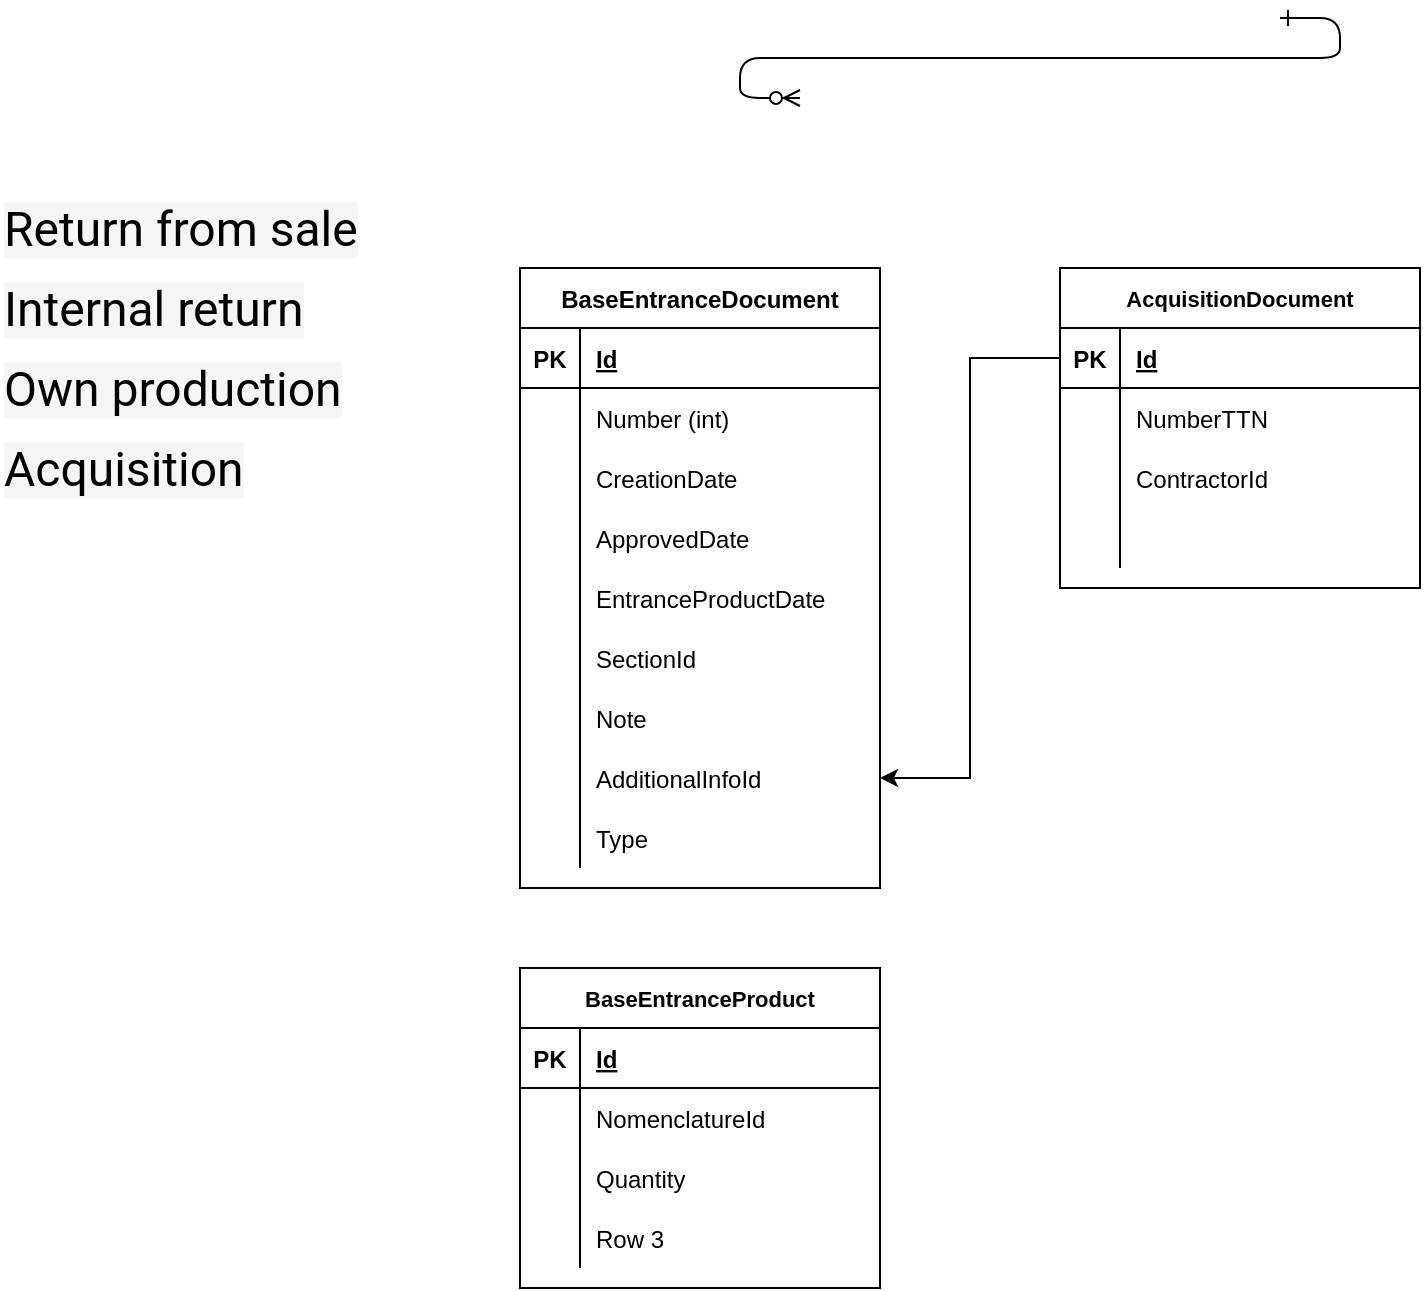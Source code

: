 <mxfile version="14.8.6" type="github">
  <diagram id="R2lEEEUBdFMjLlhIrx00" name="Page-1">
    <mxGraphModel dx="677" dy="378" grid="1" gridSize="10" guides="1" tooltips="1" connect="1" arrows="1" fold="1" page="1" pageScale="1" pageWidth="850" pageHeight="1100" math="0" shadow="0" extFonts="Permanent Marker^https://fonts.googleapis.com/css?family=Permanent+Marker">
      <root>
        <mxCell id="0" />
        <mxCell id="1" parent="0" />
        <mxCell id="C-vyLk0tnHw3VtMMgP7b-12" value="" style="edgeStyle=entityRelationEdgeStyle;endArrow=ERzeroToMany;startArrow=ERone;endFill=1;startFill=0;" parent="1" target="C-vyLk0tnHw3VtMMgP7b-17" edge="1">
          <mxGeometry width="100" height="100" relative="1" as="geometry">
            <mxPoint x="700" y="165" as="sourcePoint" />
            <mxPoint x="460" y="205" as="targetPoint" />
          </mxGeometry>
        </mxCell>
        <mxCell id="XeT_dMOvQ-No6tygaMjg-1" value="BaseEntranceDocument" style="shape=table;startSize=30;container=1;collapsible=1;childLayout=tableLayout;fixedRows=1;rowLines=0;fontStyle=1;align=center;resizeLast=1;" vertex="1" parent="1">
          <mxGeometry x="320" y="290" width="180" height="310" as="geometry">
            <mxRectangle x="320" y="290" width="170" height="30" as="alternateBounds" />
          </mxGeometry>
        </mxCell>
        <mxCell id="XeT_dMOvQ-No6tygaMjg-2" value="" style="shape=partialRectangle;collapsible=0;dropTarget=0;pointerEvents=0;fillColor=none;top=0;left=0;bottom=1;right=0;points=[[0,0.5],[1,0.5]];portConstraint=eastwest;" vertex="1" parent="XeT_dMOvQ-No6tygaMjg-1">
          <mxGeometry y="30" width="180" height="30" as="geometry" />
        </mxCell>
        <mxCell id="XeT_dMOvQ-No6tygaMjg-3" value="PK" style="shape=partialRectangle;connectable=0;fillColor=none;top=0;left=0;bottom=0;right=0;fontStyle=1;overflow=hidden;" vertex="1" parent="XeT_dMOvQ-No6tygaMjg-2">
          <mxGeometry width="30" height="30" as="geometry" />
        </mxCell>
        <mxCell id="XeT_dMOvQ-No6tygaMjg-4" value="Id" style="shape=partialRectangle;connectable=0;fillColor=none;top=0;left=0;bottom=0;right=0;align=left;spacingLeft=6;fontStyle=5;overflow=hidden;" vertex="1" parent="XeT_dMOvQ-No6tygaMjg-2">
          <mxGeometry x="30" width="150" height="30" as="geometry" />
        </mxCell>
        <mxCell id="XeT_dMOvQ-No6tygaMjg-5" value="" style="shape=partialRectangle;collapsible=0;dropTarget=0;pointerEvents=0;fillColor=none;top=0;left=0;bottom=0;right=0;points=[[0,0.5],[1,0.5]];portConstraint=eastwest;" vertex="1" parent="XeT_dMOvQ-No6tygaMjg-1">
          <mxGeometry y="60" width="180" height="30" as="geometry" />
        </mxCell>
        <mxCell id="XeT_dMOvQ-No6tygaMjg-6" value="" style="shape=partialRectangle;connectable=0;fillColor=none;top=0;left=0;bottom=0;right=0;editable=1;overflow=hidden;" vertex="1" parent="XeT_dMOvQ-No6tygaMjg-5">
          <mxGeometry width="30" height="30" as="geometry" />
        </mxCell>
        <mxCell id="XeT_dMOvQ-No6tygaMjg-7" value="Number (int)" style="shape=partialRectangle;connectable=0;fillColor=none;top=0;left=0;bottom=0;right=0;align=left;spacingLeft=6;overflow=hidden;" vertex="1" parent="XeT_dMOvQ-No6tygaMjg-5">
          <mxGeometry x="30" width="150" height="30" as="geometry" />
        </mxCell>
        <mxCell id="XeT_dMOvQ-No6tygaMjg-8" value="" style="shape=partialRectangle;collapsible=0;dropTarget=0;pointerEvents=0;fillColor=none;top=0;left=0;bottom=0;right=0;points=[[0,0.5],[1,0.5]];portConstraint=eastwest;" vertex="1" parent="XeT_dMOvQ-No6tygaMjg-1">
          <mxGeometry y="90" width="180" height="30" as="geometry" />
        </mxCell>
        <mxCell id="XeT_dMOvQ-No6tygaMjg-9" value="" style="shape=partialRectangle;connectable=0;fillColor=none;top=0;left=0;bottom=0;right=0;editable=1;overflow=hidden;" vertex="1" parent="XeT_dMOvQ-No6tygaMjg-8">
          <mxGeometry width="30" height="30" as="geometry" />
        </mxCell>
        <mxCell id="XeT_dMOvQ-No6tygaMjg-10" value="CreationDate" style="shape=partialRectangle;connectable=0;fillColor=none;top=0;left=0;bottom=0;right=0;align=left;spacingLeft=6;overflow=hidden;" vertex="1" parent="XeT_dMOvQ-No6tygaMjg-8">
          <mxGeometry x="30" width="150" height="30" as="geometry" />
        </mxCell>
        <mxCell id="XeT_dMOvQ-No6tygaMjg-11" value="" style="shape=partialRectangle;collapsible=0;dropTarget=0;pointerEvents=0;fillColor=none;top=0;left=0;bottom=0;right=0;points=[[0,0.5],[1,0.5]];portConstraint=eastwest;" vertex="1" parent="XeT_dMOvQ-No6tygaMjg-1">
          <mxGeometry y="120" width="180" height="30" as="geometry" />
        </mxCell>
        <mxCell id="XeT_dMOvQ-No6tygaMjg-12" value="" style="shape=partialRectangle;connectable=0;fillColor=none;top=0;left=0;bottom=0;right=0;editable=1;overflow=hidden;" vertex="1" parent="XeT_dMOvQ-No6tygaMjg-11">
          <mxGeometry width="30" height="30" as="geometry" />
        </mxCell>
        <mxCell id="XeT_dMOvQ-No6tygaMjg-13" value="ApprovedDate" style="shape=partialRectangle;connectable=0;fillColor=none;top=0;left=0;bottom=0;right=0;align=left;spacingLeft=6;overflow=hidden;" vertex="1" parent="XeT_dMOvQ-No6tygaMjg-11">
          <mxGeometry x="30" width="150" height="30" as="geometry" />
        </mxCell>
        <mxCell id="XeT_dMOvQ-No6tygaMjg-47" value="" style="shape=partialRectangle;collapsible=0;dropTarget=0;pointerEvents=0;fillColor=none;top=0;left=0;bottom=0;right=0;points=[[0,0.5],[1,0.5]];portConstraint=eastwest;" vertex="1" parent="XeT_dMOvQ-No6tygaMjg-1">
          <mxGeometry y="150" width="180" height="30" as="geometry" />
        </mxCell>
        <mxCell id="XeT_dMOvQ-No6tygaMjg-48" value="" style="shape=partialRectangle;connectable=0;fillColor=none;top=0;left=0;bottom=0;right=0;editable=1;overflow=hidden;" vertex="1" parent="XeT_dMOvQ-No6tygaMjg-47">
          <mxGeometry width="30" height="30" as="geometry" />
        </mxCell>
        <mxCell id="XeT_dMOvQ-No6tygaMjg-49" value="EntranceProductDate" style="shape=partialRectangle;connectable=0;fillColor=none;top=0;left=0;bottom=0;right=0;align=left;spacingLeft=6;overflow=hidden;" vertex="1" parent="XeT_dMOvQ-No6tygaMjg-47">
          <mxGeometry x="30" width="150" height="30" as="geometry" />
        </mxCell>
        <mxCell id="XeT_dMOvQ-No6tygaMjg-50" value="" style="shape=partialRectangle;collapsible=0;dropTarget=0;pointerEvents=0;fillColor=none;top=0;left=0;bottom=0;right=0;points=[[0,0.5],[1,0.5]];portConstraint=eastwest;" vertex="1" parent="XeT_dMOvQ-No6tygaMjg-1">
          <mxGeometry y="180" width="180" height="30" as="geometry" />
        </mxCell>
        <mxCell id="XeT_dMOvQ-No6tygaMjg-51" value="" style="shape=partialRectangle;connectable=0;fillColor=none;top=0;left=0;bottom=0;right=0;editable=1;overflow=hidden;" vertex="1" parent="XeT_dMOvQ-No6tygaMjg-50">
          <mxGeometry width="30" height="30" as="geometry" />
        </mxCell>
        <mxCell id="XeT_dMOvQ-No6tygaMjg-52" value="SectionId" style="shape=partialRectangle;connectable=0;fillColor=none;top=0;left=0;bottom=0;right=0;align=left;spacingLeft=6;overflow=hidden;" vertex="1" parent="XeT_dMOvQ-No6tygaMjg-50">
          <mxGeometry x="30" width="150" height="30" as="geometry" />
        </mxCell>
        <mxCell id="XeT_dMOvQ-No6tygaMjg-53" value="" style="shape=partialRectangle;collapsible=0;dropTarget=0;pointerEvents=0;fillColor=none;top=0;left=0;bottom=0;right=0;points=[[0,0.5],[1,0.5]];portConstraint=eastwest;" vertex="1" parent="XeT_dMOvQ-No6tygaMjg-1">
          <mxGeometry y="210" width="180" height="30" as="geometry" />
        </mxCell>
        <mxCell id="XeT_dMOvQ-No6tygaMjg-54" value="" style="shape=partialRectangle;connectable=0;fillColor=none;top=0;left=0;bottom=0;right=0;editable=1;overflow=hidden;" vertex="1" parent="XeT_dMOvQ-No6tygaMjg-53">
          <mxGeometry width="30" height="30" as="geometry" />
        </mxCell>
        <mxCell id="XeT_dMOvQ-No6tygaMjg-55" value="Note" style="shape=partialRectangle;connectable=0;fillColor=none;top=0;left=0;bottom=0;right=0;align=left;spacingLeft=6;overflow=hidden;" vertex="1" parent="XeT_dMOvQ-No6tygaMjg-53">
          <mxGeometry x="30" width="150" height="30" as="geometry" />
        </mxCell>
        <mxCell id="XeT_dMOvQ-No6tygaMjg-56" value="" style="shape=partialRectangle;collapsible=0;dropTarget=0;pointerEvents=0;fillColor=none;top=0;left=0;bottom=0;right=0;points=[[0,0.5],[1,0.5]];portConstraint=eastwest;" vertex="1" parent="XeT_dMOvQ-No6tygaMjg-1">
          <mxGeometry y="240" width="180" height="30" as="geometry" />
        </mxCell>
        <mxCell id="XeT_dMOvQ-No6tygaMjg-57" value="" style="shape=partialRectangle;connectable=0;fillColor=none;top=0;left=0;bottom=0;right=0;editable=1;overflow=hidden;" vertex="1" parent="XeT_dMOvQ-No6tygaMjg-56">
          <mxGeometry width="30" height="30" as="geometry" />
        </mxCell>
        <mxCell id="XeT_dMOvQ-No6tygaMjg-58" value="AdditionalInfoId" style="shape=partialRectangle;connectable=0;fillColor=none;top=0;left=0;bottom=0;right=0;align=left;spacingLeft=6;overflow=hidden;" vertex="1" parent="XeT_dMOvQ-No6tygaMjg-56">
          <mxGeometry x="30" width="150" height="30" as="geometry" />
        </mxCell>
        <mxCell id="XeT_dMOvQ-No6tygaMjg-59" value="" style="shape=partialRectangle;collapsible=0;dropTarget=0;pointerEvents=0;fillColor=none;top=0;left=0;bottom=0;right=0;points=[[0,0.5],[1,0.5]];portConstraint=eastwest;" vertex="1" parent="XeT_dMOvQ-No6tygaMjg-1">
          <mxGeometry y="270" width="180" height="30" as="geometry" />
        </mxCell>
        <mxCell id="XeT_dMOvQ-No6tygaMjg-60" value="&#xa;&#xa;&lt;span style=&quot;color: rgb(0, 0, 0); font-family: helvetica; font-size: 12px; font-style: normal; font-weight: 400; letter-spacing: normal; text-align: left; text-indent: 0px; text-transform: none; word-spacing: 0px; background-color: rgb(248, 249, 250); display: inline; float: none;&quot;&gt;Type&lt;/span&gt;&#xa;&#xa;" style="shape=partialRectangle;connectable=0;fillColor=none;top=0;left=0;bottom=0;right=0;editable=1;overflow=hidden;" vertex="1" parent="XeT_dMOvQ-No6tygaMjg-59">
          <mxGeometry width="30" height="30" as="geometry" />
        </mxCell>
        <mxCell id="XeT_dMOvQ-No6tygaMjg-61" value="Type" style="shape=partialRectangle;connectable=0;fillColor=none;top=0;left=0;bottom=0;right=0;align=left;spacingLeft=6;overflow=hidden;" vertex="1" parent="XeT_dMOvQ-No6tygaMjg-59">
          <mxGeometry x="30" width="150" height="30" as="geometry" />
        </mxCell>
        <mxCell id="XeT_dMOvQ-No6tygaMjg-19" value="&lt;span class=&quot;VIiyi&quot; lang=&quot;en&quot; style=&quot;display: inline ; font-family: &amp;#34;roboto&amp;#34; , &amp;#34;robotodraft&amp;#34; , &amp;#34;helvetica&amp;#34; , &amp;#34;arial&amp;#34; , sans-serif ; font-size: 24px ; background-color: rgb(245 , 245 , 245)&quot;&gt;&lt;span class=&quot;JLqJ4b ChMk0b&quot; style=&quot;cursor: pointer&quot;&gt;Return from sale&lt;/span&gt;&lt;/span&gt;&lt;span style=&quot;font-family: &amp;#34;roboto&amp;#34; , &amp;#34;robotodraft&amp;#34; , &amp;#34;helvetica&amp;#34; , &amp;#34;arial&amp;#34; , sans-serif ; font-size: 24px ; background-color: rgb(245 , 245 , 245)&quot;&gt; &lt;/span&gt;" style="text;whiteSpace=wrap;html=1;" vertex="1" parent="1">
          <mxGeometry x="60" y="250" width="200" height="30" as="geometry" />
        </mxCell>
        <mxCell id="XeT_dMOvQ-No6tygaMjg-20" value="&lt;span class=&quot;VIiyi&quot; lang=&quot;en&quot; style=&quot;display: inline; color: rgb(0, 0, 0); font-family: roboto, robotodraft, helvetica, arial, sans-serif; font-size: 24px; font-style: normal; font-weight: 400; letter-spacing: normal; text-indent: 0px; text-transform: none; word-spacing: 0px; background-color: rgb(245, 245, 245);&quot;&gt;&lt;span class=&quot;JLqJ4b ChMk0b&quot; style=&quot;cursor: pointer&quot;&gt;&lt;span&gt;Internal return&lt;/span&gt;&lt;/span&gt;&lt;/span&gt;&lt;span style=&quot;color: rgb(0, 0, 0); font-family: roboto, robotodraft, helvetica, arial, sans-serif; font-size: 24px; font-style: normal; font-weight: 400; letter-spacing: normal; text-indent: 0px; text-transform: none; word-spacing: 0px; background-color: rgb(245, 245, 245); display: inline; float: none;&quot;&gt; &lt;/span&gt;" style="text;whiteSpace=wrap;html=1;" vertex="1" parent="1">
          <mxGeometry x="60" y="290" width="170" height="30" as="geometry" />
        </mxCell>
        <mxCell id="XeT_dMOvQ-No6tygaMjg-21" value="&lt;span style=&quot;color: rgb(0 , 0 , 0) ; font-family: &amp;#34;roboto&amp;#34; , &amp;#34;robotodraft&amp;#34; , &amp;#34;helvetica&amp;#34; , &amp;#34;arial&amp;#34; , sans-serif ; font-size: 24px ; font-style: normal ; font-weight: 400 ; letter-spacing: normal ; text-indent: 0px ; text-transform: none ; word-spacing: 0px ; background-color: rgb(245 , 245 , 245) ; display: inline ; float: none&quot;&gt;Own production&lt;/span&gt;" style="text;whiteSpace=wrap;html=1;" vertex="1" parent="1">
          <mxGeometry x="60" y="330" width="190" height="30" as="geometry" />
        </mxCell>
        <mxCell id="XeT_dMOvQ-No6tygaMjg-22" value="&lt;span class=&quot;VIiyi&quot; lang=&quot;en&quot; style=&quot;display: inline ; color: rgb(0 , 0 , 0) ; font-family: &amp;#34;roboto&amp;#34; , &amp;#34;robotodraft&amp;#34; , &amp;#34;helvetica&amp;#34; , &amp;#34;arial&amp;#34; , sans-serif ; font-size: 24px ; font-style: normal ; font-weight: 400 ; letter-spacing: normal ; text-indent: 0px ; text-transform: none ; word-spacing: 0px ; background-color: rgb(245 , 245 , 245)&quot;&gt;&lt;span class=&quot;JLqJ4b ChMk0b&quot; style=&quot;cursor: pointer&quot;&gt;&lt;span&gt;Acquisition&lt;/span&gt;&lt;/span&gt;&lt;/span&gt;&lt;span style=&quot;color: rgb(0 , 0 , 0) ; font-family: &amp;#34;roboto&amp;#34; , &amp;#34;robotodraft&amp;#34; , &amp;#34;helvetica&amp;#34; , &amp;#34;arial&amp;#34; , sans-serif ; font-size: 24px ; font-style: normal ; font-weight: 400 ; letter-spacing: normal ; text-indent: 0px ; text-transform: none ; word-spacing: 0px ; background-color: rgb(245 , 245 , 245) ; display: inline ; float: none&quot;&gt; &lt;/span&gt;" style="text;whiteSpace=wrap;html=1;" vertex="1" parent="1">
          <mxGeometry x="60" y="370" width="140" height="30" as="geometry" />
        </mxCell>
        <mxCell id="XeT_dMOvQ-No6tygaMjg-32" value="AcquisitionDocument" style="shape=table;startSize=30;container=1;collapsible=1;childLayout=tableLayout;fixedRows=1;rowLines=0;fontStyle=1;align=center;resizeLast=1;fontSize=11;" vertex="1" parent="1">
          <mxGeometry x="590" y="290" width="180" height="160" as="geometry" />
        </mxCell>
        <mxCell id="XeT_dMOvQ-No6tygaMjg-33" value="" style="shape=partialRectangle;collapsible=0;dropTarget=0;pointerEvents=0;fillColor=none;top=0;left=0;bottom=1;right=0;points=[[0,0.5],[1,0.5]];portConstraint=eastwest;" vertex="1" parent="XeT_dMOvQ-No6tygaMjg-32">
          <mxGeometry y="30" width="180" height="30" as="geometry" />
        </mxCell>
        <mxCell id="XeT_dMOvQ-No6tygaMjg-34" value="PK" style="shape=partialRectangle;connectable=0;fillColor=none;top=0;left=0;bottom=0;right=0;fontStyle=1;overflow=hidden;" vertex="1" parent="XeT_dMOvQ-No6tygaMjg-33">
          <mxGeometry width="30" height="30" as="geometry" />
        </mxCell>
        <mxCell id="XeT_dMOvQ-No6tygaMjg-35" value="Id" style="shape=partialRectangle;connectable=0;fillColor=none;top=0;left=0;bottom=0;right=0;align=left;spacingLeft=6;fontStyle=5;overflow=hidden;" vertex="1" parent="XeT_dMOvQ-No6tygaMjg-33">
          <mxGeometry x="30" width="150" height="30" as="geometry" />
        </mxCell>
        <mxCell id="XeT_dMOvQ-No6tygaMjg-36" value="" style="shape=partialRectangle;collapsible=0;dropTarget=0;pointerEvents=0;fillColor=none;top=0;left=0;bottom=0;right=0;points=[[0,0.5],[1,0.5]];portConstraint=eastwest;" vertex="1" parent="XeT_dMOvQ-No6tygaMjg-32">
          <mxGeometry y="60" width="180" height="30" as="geometry" />
        </mxCell>
        <mxCell id="XeT_dMOvQ-No6tygaMjg-37" value="" style="shape=partialRectangle;connectable=0;fillColor=none;top=0;left=0;bottom=0;right=0;editable=1;overflow=hidden;" vertex="1" parent="XeT_dMOvQ-No6tygaMjg-36">
          <mxGeometry width="30" height="30" as="geometry" />
        </mxCell>
        <mxCell id="XeT_dMOvQ-No6tygaMjg-38" value="NumberTTN" style="shape=partialRectangle;connectable=0;fillColor=none;top=0;left=0;bottom=0;right=0;align=left;spacingLeft=6;overflow=hidden;" vertex="1" parent="XeT_dMOvQ-No6tygaMjg-36">
          <mxGeometry x="30" width="150" height="30" as="geometry" />
        </mxCell>
        <mxCell id="XeT_dMOvQ-No6tygaMjg-39" value="" style="shape=partialRectangle;collapsible=0;dropTarget=0;pointerEvents=0;fillColor=none;top=0;left=0;bottom=0;right=0;points=[[0,0.5],[1,0.5]];portConstraint=eastwest;" vertex="1" parent="XeT_dMOvQ-No6tygaMjg-32">
          <mxGeometry y="90" width="180" height="30" as="geometry" />
        </mxCell>
        <mxCell id="XeT_dMOvQ-No6tygaMjg-40" value="" style="shape=partialRectangle;connectable=0;fillColor=none;top=0;left=0;bottom=0;right=0;editable=1;overflow=hidden;" vertex="1" parent="XeT_dMOvQ-No6tygaMjg-39">
          <mxGeometry width="30" height="30" as="geometry" />
        </mxCell>
        <mxCell id="XeT_dMOvQ-No6tygaMjg-41" value="ContractorId" style="shape=partialRectangle;connectable=0;fillColor=none;top=0;left=0;bottom=0;right=0;align=left;spacingLeft=6;overflow=hidden;" vertex="1" parent="XeT_dMOvQ-No6tygaMjg-39">
          <mxGeometry x="30" width="150" height="30" as="geometry" />
        </mxCell>
        <mxCell id="XeT_dMOvQ-No6tygaMjg-42" value="" style="shape=partialRectangle;collapsible=0;dropTarget=0;pointerEvents=0;fillColor=none;top=0;left=0;bottom=0;right=0;points=[[0,0.5],[1,0.5]];portConstraint=eastwest;" vertex="1" parent="XeT_dMOvQ-No6tygaMjg-32">
          <mxGeometry y="120" width="180" height="30" as="geometry" />
        </mxCell>
        <mxCell id="XeT_dMOvQ-No6tygaMjg-43" value="" style="shape=partialRectangle;connectable=0;fillColor=none;top=0;left=0;bottom=0;right=0;editable=1;overflow=hidden;" vertex="1" parent="XeT_dMOvQ-No6tygaMjg-42">
          <mxGeometry width="30" height="30" as="geometry" />
        </mxCell>
        <mxCell id="XeT_dMOvQ-No6tygaMjg-44" value="" style="shape=partialRectangle;connectable=0;fillColor=none;top=0;left=0;bottom=0;right=0;align=left;spacingLeft=6;overflow=hidden;" vertex="1" parent="XeT_dMOvQ-No6tygaMjg-42">
          <mxGeometry x="30" width="150" height="30" as="geometry" />
        </mxCell>
        <mxCell id="XeT_dMOvQ-No6tygaMjg-46" value="" style="edgeStyle=orthogonalEdgeStyle;rounded=0;orthogonalLoop=1;jettySize=auto;html=1;fontSize=11;entryX=1;entryY=0.5;entryDx=0;entryDy=0;" edge="1" parent="1" source="XeT_dMOvQ-No6tygaMjg-33" target="XeT_dMOvQ-No6tygaMjg-56">
          <mxGeometry relative="1" as="geometry">
            <mxPoint x="550" y="560" as="targetPoint" />
          </mxGeometry>
        </mxCell>
        <mxCell id="XeT_dMOvQ-No6tygaMjg-62" value="BaseEntranceProduct" style="shape=table;startSize=30;container=1;collapsible=1;childLayout=tableLayout;fixedRows=1;rowLines=0;fontStyle=1;align=center;resizeLast=1;fontSize=11;" vertex="1" parent="1">
          <mxGeometry x="320" y="640" width="180" height="160" as="geometry" />
        </mxCell>
        <mxCell id="XeT_dMOvQ-No6tygaMjg-63" value="" style="shape=partialRectangle;collapsible=0;dropTarget=0;pointerEvents=0;fillColor=none;top=0;left=0;bottom=1;right=0;points=[[0,0.5],[1,0.5]];portConstraint=eastwest;" vertex="1" parent="XeT_dMOvQ-No6tygaMjg-62">
          <mxGeometry y="30" width="180" height="30" as="geometry" />
        </mxCell>
        <mxCell id="XeT_dMOvQ-No6tygaMjg-64" value="PK" style="shape=partialRectangle;connectable=0;fillColor=none;top=0;left=0;bottom=0;right=0;fontStyle=1;overflow=hidden;" vertex="1" parent="XeT_dMOvQ-No6tygaMjg-63">
          <mxGeometry width="30" height="30" as="geometry" />
        </mxCell>
        <mxCell id="XeT_dMOvQ-No6tygaMjg-65" value="Id" style="shape=partialRectangle;connectable=0;fillColor=none;top=0;left=0;bottom=0;right=0;align=left;spacingLeft=6;fontStyle=5;overflow=hidden;" vertex="1" parent="XeT_dMOvQ-No6tygaMjg-63">
          <mxGeometry x="30" width="150" height="30" as="geometry" />
        </mxCell>
        <mxCell id="XeT_dMOvQ-No6tygaMjg-66" value="" style="shape=partialRectangle;collapsible=0;dropTarget=0;pointerEvents=0;fillColor=none;top=0;left=0;bottom=0;right=0;points=[[0,0.5],[1,0.5]];portConstraint=eastwest;" vertex="1" parent="XeT_dMOvQ-No6tygaMjg-62">
          <mxGeometry y="60" width="180" height="30" as="geometry" />
        </mxCell>
        <mxCell id="XeT_dMOvQ-No6tygaMjg-67" value="" style="shape=partialRectangle;connectable=0;fillColor=none;top=0;left=0;bottom=0;right=0;editable=1;overflow=hidden;" vertex="1" parent="XeT_dMOvQ-No6tygaMjg-66">
          <mxGeometry width="30" height="30" as="geometry" />
        </mxCell>
        <mxCell id="XeT_dMOvQ-No6tygaMjg-68" value="NomenclatureId" style="shape=partialRectangle;connectable=0;fillColor=none;top=0;left=0;bottom=0;right=0;align=left;spacingLeft=6;overflow=hidden;" vertex="1" parent="XeT_dMOvQ-No6tygaMjg-66">
          <mxGeometry x="30" width="150" height="30" as="geometry" />
        </mxCell>
        <mxCell id="XeT_dMOvQ-No6tygaMjg-69" value="" style="shape=partialRectangle;collapsible=0;dropTarget=0;pointerEvents=0;fillColor=none;top=0;left=0;bottom=0;right=0;points=[[0,0.5],[1,0.5]];portConstraint=eastwest;" vertex="1" parent="XeT_dMOvQ-No6tygaMjg-62">
          <mxGeometry y="90" width="180" height="30" as="geometry" />
        </mxCell>
        <mxCell id="XeT_dMOvQ-No6tygaMjg-70" value="" style="shape=partialRectangle;connectable=0;fillColor=none;top=0;left=0;bottom=0;right=0;editable=1;overflow=hidden;" vertex="1" parent="XeT_dMOvQ-No6tygaMjg-69">
          <mxGeometry width="30" height="30" as="geometry" />
        </mxCell>
        <mxCell id="XeT_dMOvQ-No6tygaMjg-71" value="Quantity" style="shape=partialRectangle;connectable=0;fillColor=none;top=0;left=0;bottom=0;right=0;align=left;spacingLeft=6;overflow=hidden;" vertex="1" parent="XeT_dMOvQ-No6tygaMjg-69">
          <mxGeometry x="30" width="150" height="30" as="geometry" />
        </mxCell>
        <mxCell id="XeT_dMOvQ-No6tygaMjg-72" value="" style="shape=partialRectangle;collapsible=0;dropTarget=0;pointerEvents=0;fillColor=none;top=0;left=0;bottom=0;right=0;points=[[0,0.5],[1,0.5]];portConstraint=eastwest;" vertex="1" parent="XeT_dMOvQ-No6tygaMjg-62">
          <mxGeometry y="120" width="180" height="30" as="geometry" />
        </mxCell>
        <mxCell id="XeT_dMOvQ-No6tygaMjg-73" value="" style="shape=partialRectangle;connectable=0;fillColor=none;top=0;left=0;bottom=0;right=0;editable=1;overflow=hidden;" vertex="1" parent="XeT_dMOvQ-No6tygaMjg-72">
          <mxGeometry width="30" height="30" as="geometry" />
        </mxCell>
        <mxCell id="XeT_dMOvQ-No6tygaMjg-74" value="Row 3" style="shape=partialRectangle;connectable=0;fillColor=none;top=0;left=0;bottom=0;right=0;align=left;spacingLeft=6;overflow=hidden;" vertex="1" parent="XeT_dMOvQ-No6tygaMjg-72">
          <mxGeometry x="30" width="150" height="30" as="geometry" />
        </mxCell>
      </root>
    </mxGraphModel>
  </diagram>
</mxfile>
